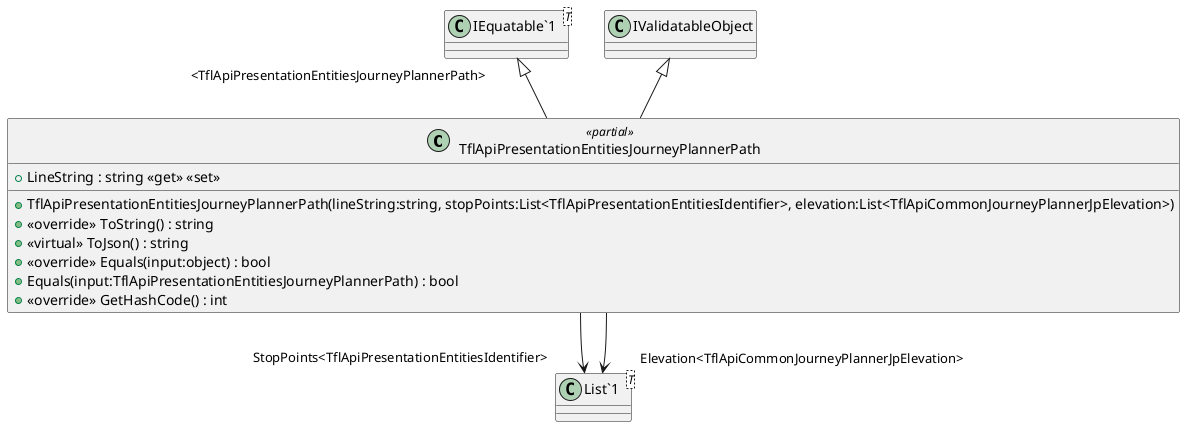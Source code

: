 @startuml
class TflApiPresentationEntitiesJourneyPlannerPath <<partial>> {
    + TflApiPresentationEntitiesJourneyPlannerPath(lineString:string, stopPoints:List<TflApiPresentationEntitiesIdentifier>, elevation:List<TflApiCommonJourneyPlannerJpElevation>)
    + LineString : string <<get>> <<set>>
    + <<override>> ToString() : string
    + <<virtual>> ToJson() : string
    + <<override>> Equals(input:object) : bool
    + Equals(input:TflApiPresentationEntitiesJourneyPlannerPath) : bool
    + <<override>> GetHashCode() : int
}
class "IEquatable`1"<T> {
}
class "List`1"<T> {
}
"IEquatable`1" "<TflApiPresentationEntitiesJourneyPlannerPath>" <|-- TflApiPresentationEntitiesJourneyPlannerPath
IValidatableObject <|-- TflApiPresentationEntitiesJourneyPlannerPath
TflApiPresentationEntitiesJourneyPlannerPath --> "StopPoints<TflApiPresentationEntitiesIdentifier>" "List`1"
TflApiPresentationEntitiesJourneyPlannerPath --> "Elevation<TflApiCommonJourneyPlannerJpElevation>" "List`1"
@enduml
